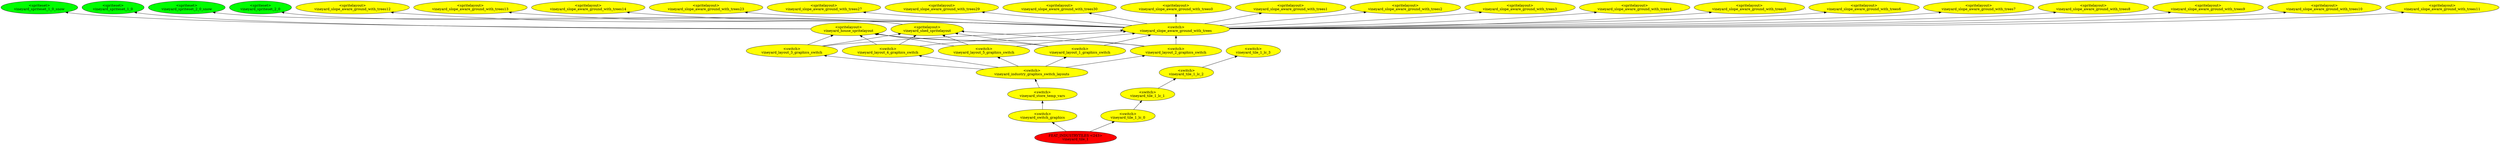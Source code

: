 digraph {
rankdir="BT"
vineyard_spriteset_1_0 [fillcolor=green style="filled" label="<spriteset>\nvineyard_spriteset_1_0"]
vineyard_spriteset_1_0_snow [fillcolor=green style="filled" label="<spriteset>\nvineyard_spriteset_1_0_snow"]
vineyard_spriteset_2_0 [fillcolor=green style="filled" label="<spriteset>\nvineyard_spriteset_2_0"]
vineyard_spriteset_2_0_snow [fillcolor=green style="filled" label="<spriteset>\nvineyard_spriteset_2_0_snow"]
vineyard_house_spritelayout [fillcolor=yellow style="filled" label="<spritelayout>\nvineyard_house_spritelayout"]
vineyard_shed_spritelayout [fillcolor=yellow style="filled" label="<spritelayout>\nvineyard_shed_spritelayout"]
vineyard_slope_aware_ground_with_trees0 [fillcolor=yellow style="filled" label="<spritelayout>\nvineyard_slope_aware_ground_with_trees0"]
vineyard_slope_aware_ground_with_trees1 [fillcolor=yellow style="filled" label="<spritelayout>\nvineyard_slope_aware_ground_with_trees1"]
vineyard_slope_aware_ground_with_trees2 [fillcolor=yellow style="filled" label="<spritelayout>\nvineyard_slope_aware_ground_with_trees2"]
vineyard_slope_aware_ground_with_trees3 [fillcolor=yellow style="filled" label="<spritelayout>\nvineyard_slope_aware_ground_with_trees3"]
vineyard_slope_aware_ground_with_trees4 [fillcolor=yellow style="filled" label="<spritelayout>\nvineyard_slope_aware_ground_with_trees4"]
vineyard_slope_aware_ground_with_trees5 [fillcolor=yellow style="filled" label="<spritelayout>\nvineyard_slope_aware_ground_with_trees5"]
vineyard_slope_aware_ground_with_trees6 [fillcolor=yellow style="filled" label="<spritelayout>\nvineyard_slope_aware_ground_with_trees6"]
vineyard_slope_aware_ground_with_trees7 [fillcolor=yellow style="filled" label="<spritelayout>\nvineyard_slope_aware_ground_with_trees7"]
vineyard_slope_aware_ground_with_trees8 [fillcolor=yellow style="filled" label="<spritelayout>\nvineyard_slope_aware_ground_with_trees8"]
vineyard_slope_aware_ground_with_trees9 [fillcolor=yellow style="filled" label="<spritelayout>\nvineyard_slope_aware_ground_with_trees9"]
vineyard_slope_aware_ground_with_trees10 [fillcolor=yellow style="filled" label="<spritelayout>\nvineyard_slope_aware_ground_with_trees10"]
vineyard_slope_aware_ground_with_trees11 [fillcolor=yellow style="filled" label="<spritelayout>\nvineyard_slope_aware_ground_with_trees11"]
vineyard_slope_aware_ground_with_trees12 [fillcolor=yellow style="filled" label="<spritelayout>\nvineyard_slope_aware_ground_with_trees12"]
vineyard_slope_aware_ground_with_trees13 [fillcolor=yellow style="filled" label="<spritelayout>\nvineyard_slope_aware_ground_with_trees13"]
vineyard_slope_aware_ground_with_trees14 [fillcolor=yellow style="filled" label="<spritelayout>\nvineyard_slope_aware_ground_with_trees14"]
vineyard_slope_aware_ground_with_trees23 [fillcolor=yellow style="filled" label="<spritelayout>\nvineyard_slope_aware_ground_with_trees23"]
vineyard_slope_aware_ground_with_trees27 [fillcolor=yellow style="filled" label="<spritelayout>\nvineyard_slope_aware_ground_with_trees27"]
vineyard_slope_aware_ground_with_trees29 [fillcolor=yellow style="filled" label="<spritelayout>\nvineyard_slope_aware_ground_with_trees29"]
vineyard_slope_aware_ground_with_trees30 [fillcolor=yellow style="filled" label="<spritelayout>\nvineyard_slope_aware_ground_with_trees30"]
vineyard_slope_aware_ground_with_trees [fillcolor=yellow style="filled" label="<switch>\nvineyard_slope_aware_ground_with_trees"]
vineyard_layout_1_graphics_switch [fillcolor=yellow style="filled" label="<switch>\nvineyard_layout_1_graphics_switch"]
vineyard_layout_2_graphics_switch [fillcolor=yellow style="filled" label="<switch>\nvineyard_layout_2_graphics_switch"]
vineyard_layout_3_graphics_switch [fillcolor=yellow style="filled" label="<switch>\nvineyard_layout_3_graphics_switch"]
vineyard_layout_4_graphics_switch [fillcolor=yellow style="filled" label="<switch>\nvineyard_layout_4_graphics_switch"]
vineyard_layout_5_graphics_switch [fillcolor=yellow style="filled" label="<switch>\nvineyard_layout_5_graphics_switch"]
vineyard_industry_graphics_switch_layouts [fillcolor=yellow style="filled" label="<switch>\nvineyard_industry_graphics_switch_layouts"]
vineyard_store_temp_vars [fillcolor=yellow style="filled" label="<switch>\nvineyard_store_temp_vars"]
vineyard_switch_graphics [fillcolor=yellow style="filled" label="<switch>\nvineyard_switch_graphics"]
vineyard_tile_1_lc_3 [fillcolor=yellow style="filled" label="<switch>\nvineyard_tile_1_lc_3"]
vineyard_tile_1_lc_2 [fillcolor=yellow style="filled" label="<switch>\nvineyard_tile_1_lc_2"]
vineyard_tile_1_lc_1 [fillcolor=yellow style="filled" label="<switch>\nvineyard_tile_1_lc_1"]
vineyard_tile_1_lc_0 [fillcolor=yellow style="filled" label="<switch>\nvineyard_tile_1_lc_0"]
vineyard_tile_1 [fillcolor=red style="filled" label="FEAT_INDUSTRYTILES <243>\nvineyard_tile_1"]
vineyard_industry_graphics_switch_layouts->vineyard_layout_5_graphics_switch
vineyard_slope_aware_ground_with_trees->vineyard_slope_aware_ground_with_trees23
vineyard_slope_aware_ground_with_trees->vineyard_slope_aware_ground_with_trees2
vineyard_slope_aware_ground_with_trees->vineyard_slope_aware_ground_with_trees9
vineyard_industry_graphics_switch_layouts->vineyard_layout_2_graphics_switch
vineyard_tile_1_lc_1->vineyard_tile_1_lc_2
vineyard_tile_1->vineyard_switch_graphics
vineyard_layout_4_graphics_switch->vineyard_slope_aware_ground_with_trees
vineyard_layout_4_graphics_switch->vineyard_house_spritelayout
vineyard_switch_graphics->vineyard_store_temp_vars
vineyard_slope_aware_ground_with_trees->vineyard_slope_aware_ground_with_trees10
vineyard_slope_aware_ground_with_trees->vineyard_slope_aware_ground_with_trees0
vineyard_slope_aware_ground_with_trees->vineyard_slope_aware_ground_with_trees30
vineyard_layout_3_graphics_switch->vineyard_shed_spritelayout
vineyard_slope_aware_ground_with_trees->vineyard_slope_aware_ground_with_trees7
vineyard_slope_aware_ground_with_trees->vineyard_slope_aware_ground_with_trees27
vineyard_slope_aware_ground_with_trees->vineyard_slope_aware_ground_with_trees12
vineyard_slope_aware_ground_with_trees->vineyard_slope_aware_ground_with_trees29
vineyard_layout_1_graphics_switch->vineyard_shed_spritelayout
vineyard_store_temp_vars->vineyard_industry_graphics_switch_layouts
vineyard_industry_graphics_switch_layouts->vineyard_layout_1_graphics_switch
vineyard_layout_5_graphics_switch->vineyard_slope_aware_ground_with_trees
vineyard_slope_aware_ground_with_trees->vineyard_slope_aware_ground_with_trees6
vineyard_slope_aware_ground_with_trees->vineyard_slope_aware_ground_with_trees5
vineyard_house_spritelayout->vineyard_spriteset_1_0_snow
vineyard_industry_graphics_switch_layouts->vineyard_layout_4_graphics_switch
vineyard_layout_5_graphics_switch->vineyard_shed_spritelayout
vineyard_layout_3_graphics_switch->vineyard_house_spritelayout
vineyard_layout_4_graphics_switch->vineyard_shed_spritelayout
vineyard_layout_2_graphics_switch->vineyard_shed_spritelayout
vineyard_tile_1_lc_2->vineyard_tile_1_lc_3
vineyard_layout_5_graphics_switch->vineyard_house_spritelayout
vineyard_layout_1_graphics_switch->vineyard_slope_aware_ground_with_trees
vineyard_layout_3_graphics_switch->vineyard_slope_aware_ground_with_trees
vineyard_industry_graphics_switch_layouts->vineyard_layout_3_graphics_switch
vineyard_slope_aware_ground_with_trees->vineyard_slope_aware_ground_with_trees14
vineyard_shed_spritelayout->vineyard_spriteset_2_0_snow
vineyard_layout_2_graphics_switch->vineyard_house_spritelayout
vineyard_slope_aware_ground_with_trees->vineyard_slope_aware_ground_with_trees13
vineyard_slope_aware_ground_with_trees->vineyard_slope_aware_ground_with_trees8
vineyard_layout_1_graphics_switch->vineyard_house_spritelayout
vineyard_house_spritelayout->vineyard_spriteset_1_0
vineyard_layout_2_graphics_switch->vineyard_slope_aware_ground_with_trees
vineyard_slope_aware_ground_with_trees->vineyard_slope_aware_ground_with_trees1
vineyard_tile_1_lc_0->vineyard_tile_1_lc_1
vineyard_shed_spritelayout->vineyard_spriteset_2_0
vineyard_tile_1->vineyard_tile_1_lc_0
vineyard_slope_aware_ground_with_trees->vineyard_slope_aware_ground_with_trees3
vineyard_slope_aware_ground_with_trees->vineyard_slope_aware_ground_with_trees4
vineyard_slope_aware_ground_with_trees->vineyard_slope_aware_ground_with_trees11
}
